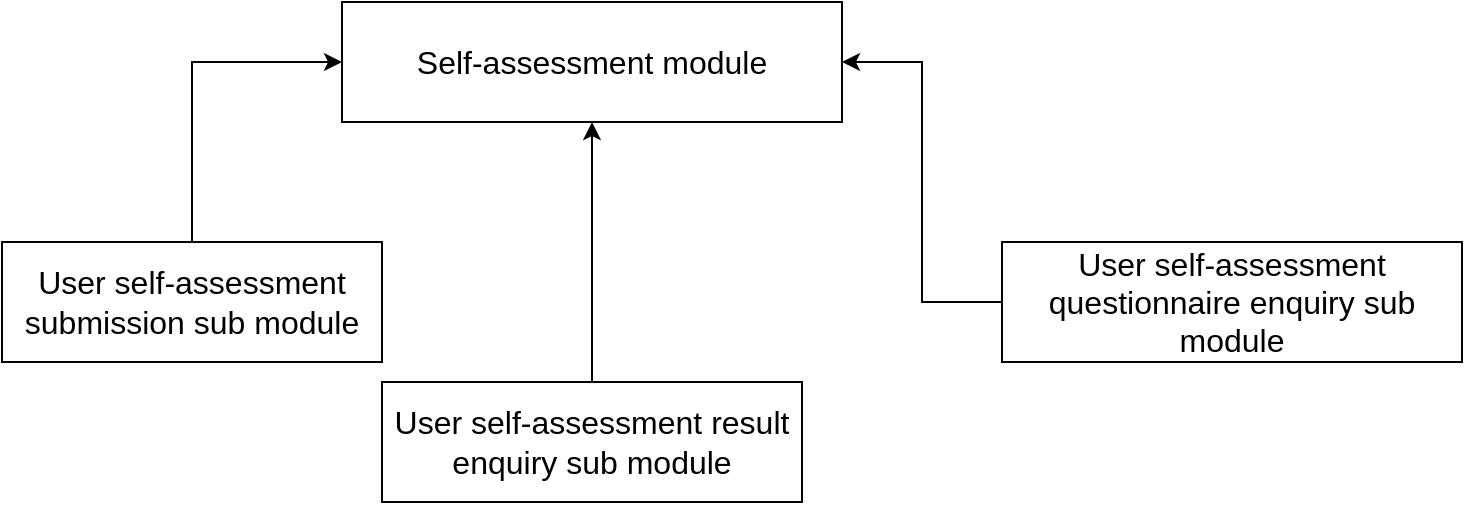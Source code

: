 <mxfile version="14.6.13" type="github">
  <diagram id="C5RBs43oDa-KdzZeNtuy" name="Page-1">
    <mxGraphModel dx="946" dy="662" grid="1" gridSize="10" guides="1" tooltips="1" connect="1" arrows="1" fold="1" page="1" pageScale="1" pageWidth="827" pageHeight="1169" math="0" shadow="0">
      <root>
        <mxCell id="WIyWlLk6GJQsqaUBKTNV-0" />
        <mxCell id="WIyWlLk6GJQsqaUBKTNV-1" parent="WIyWlLk6GJQsqaUBKTNV-0" />
        <mxCell id="8i6reS_DS949nsTGM3nZ-0" value="&lt;p class=&quot;MsoNormal&quot; style=&quot;margin: 0cm ; font-size: medium ; font-family: &amp;#34;calibri&amp;#34; , sans-serif&quot;&gt;&lt;span lang=&quot;EN-HK&quot;&gt;Self-assessment module&lt;/span&gt;&lt;/p&gt;" style="rounded=0;whiteSpace=wrap;html=1;" vertex="1" parent="WIyWlLk6GJQsqaUBKTNV-1">
          <mxGeometry x="230" y="60" width="250" height="60" as="geometry" />
        </mxCell>
        <mxCell id="8i6reS_DS949nsTGM3nZ-2" style="edgeStyle=orthogonalEdgeStyle;rounded=0;orthogonalLoop=1;jettySize=auto;html=1;entryX=0;entryY=0.5;entryDx=0;entryDy=0;" edge="1" parent="WIyWlLk6GJQsqaUBKTNV-1" source="8i6reS_DS949nsTGM3nZ-1" target="8i6reS_DS949nsTGM3nZ-0">
          <mxGeometry relative="1" as="geometry" />
        </mxCell>
        <mxCell id="8i6reS_DS949nsTGM3nZ-1" value="&lt;p class=&quot;MsoNormal&quot; style=&quot;margin: 0cm ; font-size: medium ; font-family: &amp;#34;calibri&amp;#34; , sans-serif&quot;&gt;&lt;span lang=&quot;EN-HK&quot;&gt;User self-assessment submission sub module&lt;/span&gt;&lt;/p&gt;" style="rounded=0;whiteSpace=wrap;html=1;" vertex="1" parent="WIyWlLk6GJQsqaUBKTNV-1">
          <mxGeometry x="60" y="180" width="190" height="60" as="geometry" />
        </mxCell>
        <mxCell id="8i6reS_DS949nsTGM3nZ-4" style="edgeStyle=orthogonalEdgeStyle;rounded=0;orthogonalLoop=1;jettySize=auto;html=1;entryX=0.5;entryY=1;entryDx=0;entryDy=0;" edge="1" parent="WIyWlLk6GJQsqaUBKTNV-1" source="8i6reS_DS949nsTGM3nZ-3" target="8i6reS_DS949nsTGM3nZ-0">
          <mxGeometry relative="1" as="geometry" />
        </mxCell>
        <mxCell id="8i6reS_DS949nsTGM3nZ-3" value="&lt;p class=&quot;MsoNormal&quot; style=&quot;margin: 0cm ; font-size: medium ; font-family: &amp;#34;calibri&amp;#34; , sans-serif&quot;&gt;&lt;span lang=&quot;EN-HK&quot;&gt;User self-assessment result enquiry sub module&lt;/span&gt;&lt;/p&gt;" style="rounded=0;whiteSpace=wrap;html=1;" vertex="1" parent="WIyWlLk6GJQsqaUBKTNV-1">
          <mxGeometry x="250" y="250" width="210" height="60" as="geometry" />
        </mxCell>
        <mxCell id="8i6reS_DS949nsTGM3nZ-6" style="edgeStyle=orthogonalEdgeStyle;rounded=0;orthogonalLoop=1;jettySize=auto;html=1;entryX=1;entryY=0.5;entryDx=0;entryDy=0;" edge="1" parent="WIyWlLk6GJQsqaUBKTNV-1" source="8i6reS_DS949nsTGM3nZ-5" target="8i6reS_DS949nsTGM3nZ-0">
          <mxGeometry relative="1" as="geometry" />
        </mxCell>
        <mxCell id="8i6reS_DS949nsTGM3nZ-5" value="&lt;p class=&quot;MsoNormal&quot; style=&quot;margin: 0cm ; font-size: medium ; font-family: &amp;#34;calibri&amp;#34; , sans-serif&quot;&gt;&lt;span lang=&quot;EN-HK&quot;&gt;User self-assessment questionnaire enquiry sub module&lt;/span&gt;&lt;/p&gt;" style="rounded=0;whiteSpace=wrap;html=1;" vertex="1" parent="WIyWlLk6GJQsqaUBKTNV-1">
          <mxGeometry x="560" y="180" width="230" height="60" as="geometry" />
        </mxCell>
      </root>
    </mxGraphModel>
  </diagram>
</mxfile>
